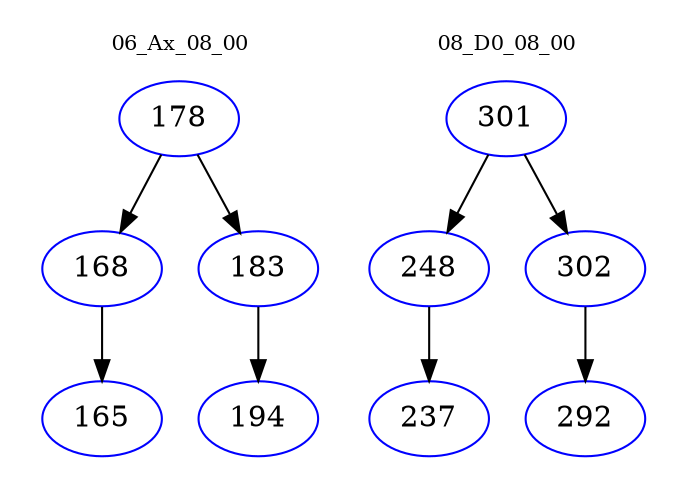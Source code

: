 digraph{
subgraph cluster_0 {
color = white
label = "06_Ax_08_00";
fontsize=10;
T0_178 [label="178", color="blue"]
T0_178 -> T0_168 [color="black"]
T0_168 [label="168", color="blue"]
T0_168 -> T0_165 [color="black"]
T0_165 [label="165", color="blue"]
T0_178 -> T0_183 [color="black"]
T0_183 [label="183", color="blue"]
T0_183 -> T0_194 [color="black"]
T0_194 [label="194", color="blue"]
}
subgraph cluster_1 {
color = white
label = "08_D0_08_00";
fontsize=10;
T1_301 [label="301", color="blue"]
T1_301 -> T1_248 [color="black"]
T1_248 [label="248", color="blue"]
T1_248 -> T1_237 [color="black"]
T1_237 [label="237", color="blue"]
T1_301 -> T1_302 [color="black"]
T1_302 [label="302", color="blue"]
T1_302 -> T1_292 [color="black"]
T1_292 [label="292", color="blue"]
}
}
